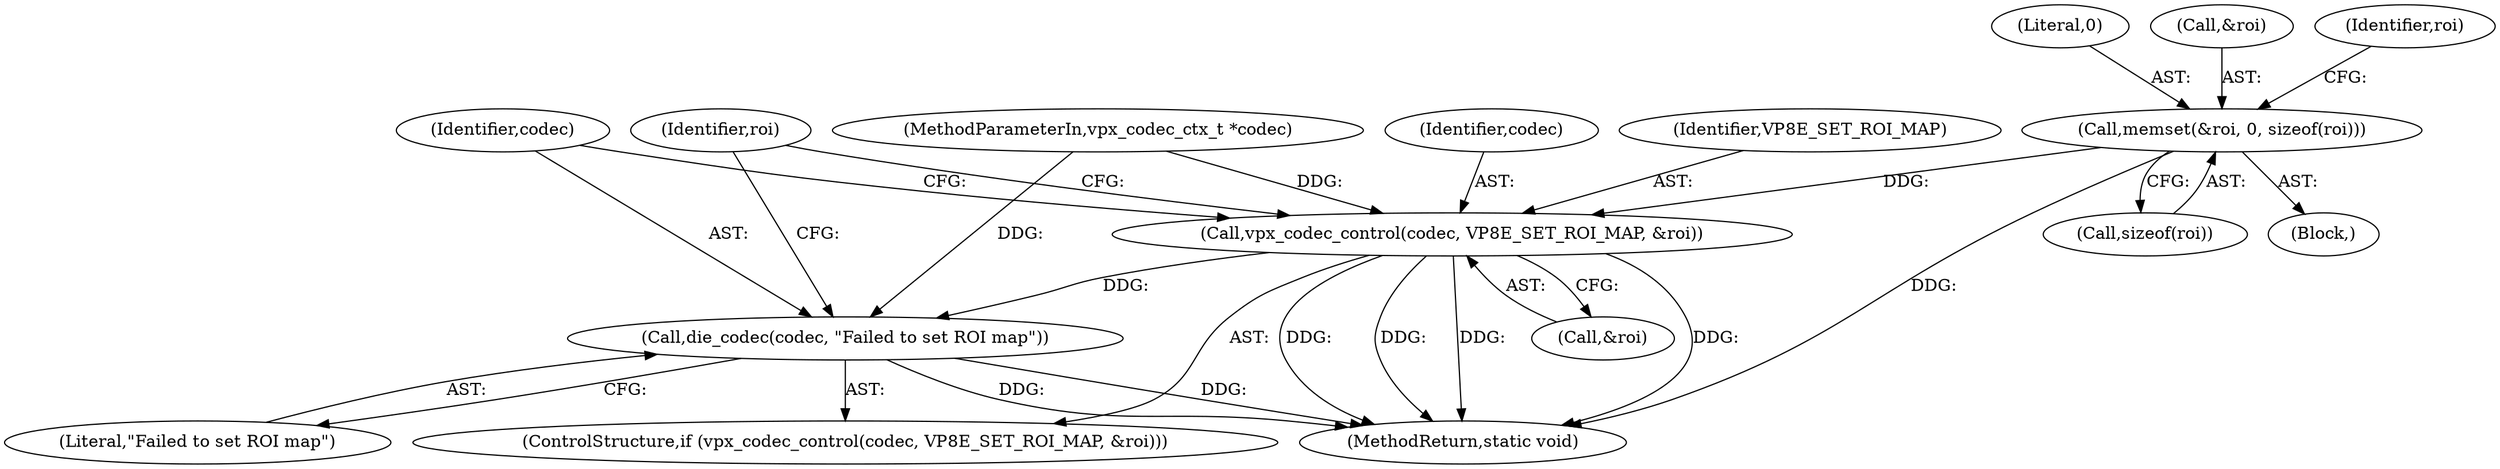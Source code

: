 digraph "0_Android_5a9753fca56f0eeb9f61e342b2fccffc364f9426_9@API" {
"1000106" [label="(Call,memset(&roi, 0, sizeof(roi)))"];
"1000260" [label="(Call,vpx_codec_control(codec, VP8E_SET_ROI_MAP, &roi))"];
"1000265" [label="(Call,die_codec(codec, \"Failed to set ROI map\"))"];
"1000102" [label="(MethodParameterIn,vpx_codec_ctx_t *codec)"];
"1000109" [label="(Literal,0)"];
"1000259" [label="(ControlStructure,if (vpx_codec_control(codec, VP8E_SET_ROI_MAP, &roi)))"];
"1000267" [label="(Literal,\"Failed to set ROI map\")"];
"1000107" [label="(Call,&roi)"];
"1000114" [label="(Identifier,roi)"];
"1000103" [label="(Block,)"];
"1000265" [label="(Call,die_codec(codec, \"Failed to set ROI map\"))"];
"1000106" [label="(Call,memset(&roi, 0, sizeof(roi)))"];
"1000261" [label="(Identifier,codec)"];
"1000262" [label="(Identifier,VP8E_SET_ROI_MAP)"];
"1000110" [label="(Call,sizeof(roi))"];
"1000260" [label="(Call,vpx_codec_control(codec, VP8E_SET_ROI_MAP, &roi))"];
"1000266" [label="(Identifier,codec)"];
"1000272" [label="(MethodReturn,static void)"];
"1000270" [label="(Identifier,roi)"];
"1000263" [label="(Call,&roi)"];
"1000106" -> "1000103"  [label="AST: "];
"1000106" -> "1000110"  [label="CFG: "];
"1000107" -> "1000106"  [label="AST: "];
"1000109" -> "1000106"  [label="AST: "];
"1000110" -> "1000106"  [label="AST: "];
"1000114" -> "1000106"  [label="CFG: "];
"1000106" -> "1000272"  [label="DDG: "];
"1000106" -> "1000260"  [label="DDG: "];
"1000260" -> "1000259"  [label="AST: "];
"1000260" -> "1000263"  [label="CFG: "];
"1000261" -> "1000260"  [label="AST: "];
"1000262" -> "1000260"  [label="AST: "];
"1000263" -> "1000260"  [label="AST: "];
"1000266" -> "1000260"  [label="CFG: "];
"1000270" -> "1000260"  [label="CFG: "];
"1000260" -> "1000272"  [label="DDG: "];
"1000260" -> "1000272"  [label="DDG: "];
"1000260" -> "1000272"  [label="DDG: "];
"1000260" -> "1000272"  [label="DDG: "];
"1000102" -> "1000260"  [label="DDG: "];
"1000260" -> "1000265"  [label="DDG: "];
"1000265" -> "1000259"  [label="AST: "];
"1000265" -> "1000267"  [label="CFG: "];
"1000266" -> "1000265"  [label="AST: "];
"1000267" -> "1000265"  [label="AST: "];
"1000270" -> "1000265"  [label="CFG: "];
"1000265" -> "1000272"  [label="DDG: "];
"1000265" -> "1000272"  [label="DDG: "];
"1000102" -> "1000265"  [label="DDG: "];
}

